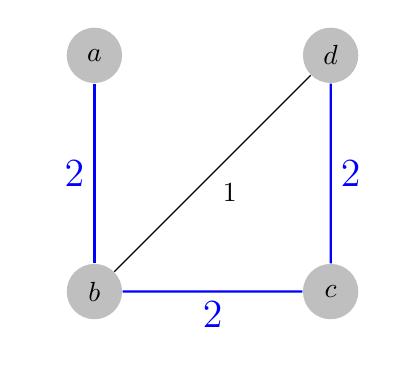 \usetikzlibrary{backgrounds, fit, positioning}

\tikzstyle{vertex}=[circle,fill=black!25,minimum size=20pt,inner sep=0pt]
\tikzstyle{edge} = [draw,thick,-]

\begin{tikzpicture}[scale = 1.5, auto, swap]
    % vertices
    \foreach \pos/\name in {{(0,0)/a}, {(0,-2)/b}, {(2,-2)/c}, {(2,0)/d}}
        \node[vertex] (\name) at \pos {$\name$};
        
    % Connect vertices with edges and draw weights
    \foreach \source/ \dest/\weight in {a/b/2, b/c/2, c/d/2}
        \path[edge, blue] (\source) -- node[font = \Large] {$\weight$} (\dest);
   \draw (b) to node[thick] {1} (d);
\end{tikzpicture}